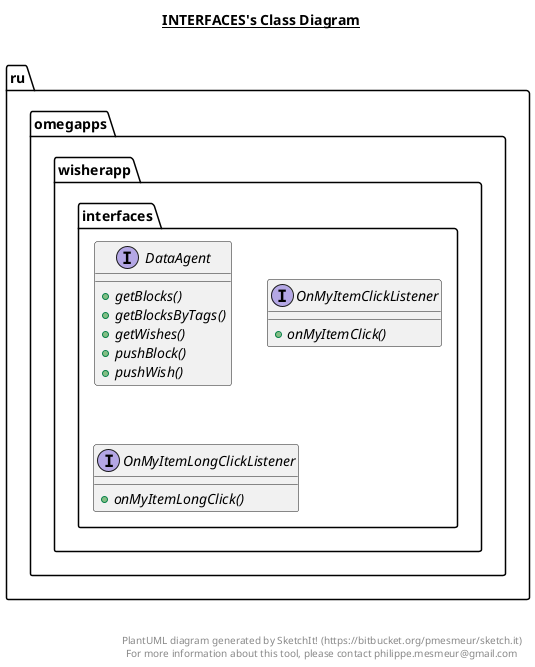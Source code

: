 @startuml

title __INTERFACES's Class Diagram__\n

  namespace ru.omegapps.wisherapp {
    namespace interfaces {
      interface ru.omegapps.wisherapp.interfaces.DataAgent {
          {abstract} + getBlocks()
          {abstract} + getBlocksByTags()
          {abstract} + getWishes()
          {abstract} + pushBlock()
          {abstract} + pushWish()
      }
    }
  }
  

  namespace ru.omegapps.wisherapp {
    namespace interfaces {
      interface ru.omegapps.wisherapp.interfaces.OnMyItemClickListener {
          {abstract} + onMyItemClick()
      }
    }
  }
  

  namespace ru.omegapps.wisherapp {
    namespace interfaces {
      interface ru.omegapps.wisherapp.interfaces.OnMyItemLongClickListener {
          {abstract} + onMyItemLongClick()
      }
    }
  }
  



right footer


PlantUML diagram generated by SketchIt! (https://bitbucket.org/pmesmeur/sketch.it)
For more information about this tool, please contact philippe.mesmeur@gmail.com
endfooter

@enduml
